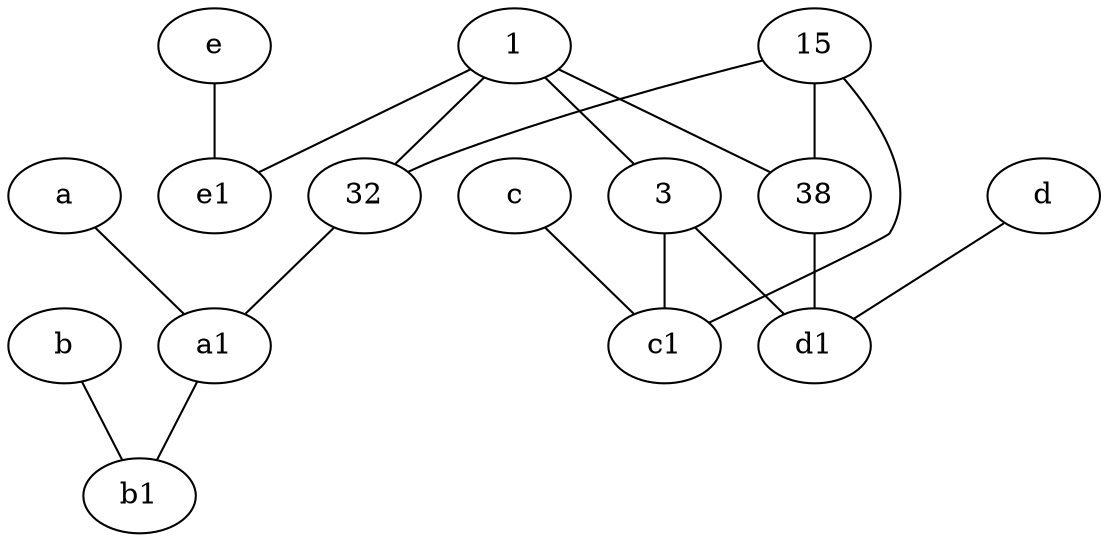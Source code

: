 graph {
	b [pos="10,4!"]
	a [pos="8,2!"]
	c1 [pos="4.5,3!"]
	a1 [pos="8,3!"]
	1
	32
	e1 [pos="7,7!"]
	d [pos="2,5!"]
	c [pos="4.5,2!"]
	e [pos="7,9!"]
	3
	15
	b1 [pos="9,4!"]
	d1 [pos="3,5!"]
	38
	e -- e1
	b -- b1
	a1 -- b1
	1 -- 3
	c -- c1
	3 -- d1
	15 -- c1
	38 -- d1
	a -- a1
	15 -- 38
	d -- d1
	1 -- e1
	3 -- c1
	15 -- 32
	1 -- 38
	1 -- 32
	32 -- a1
}
